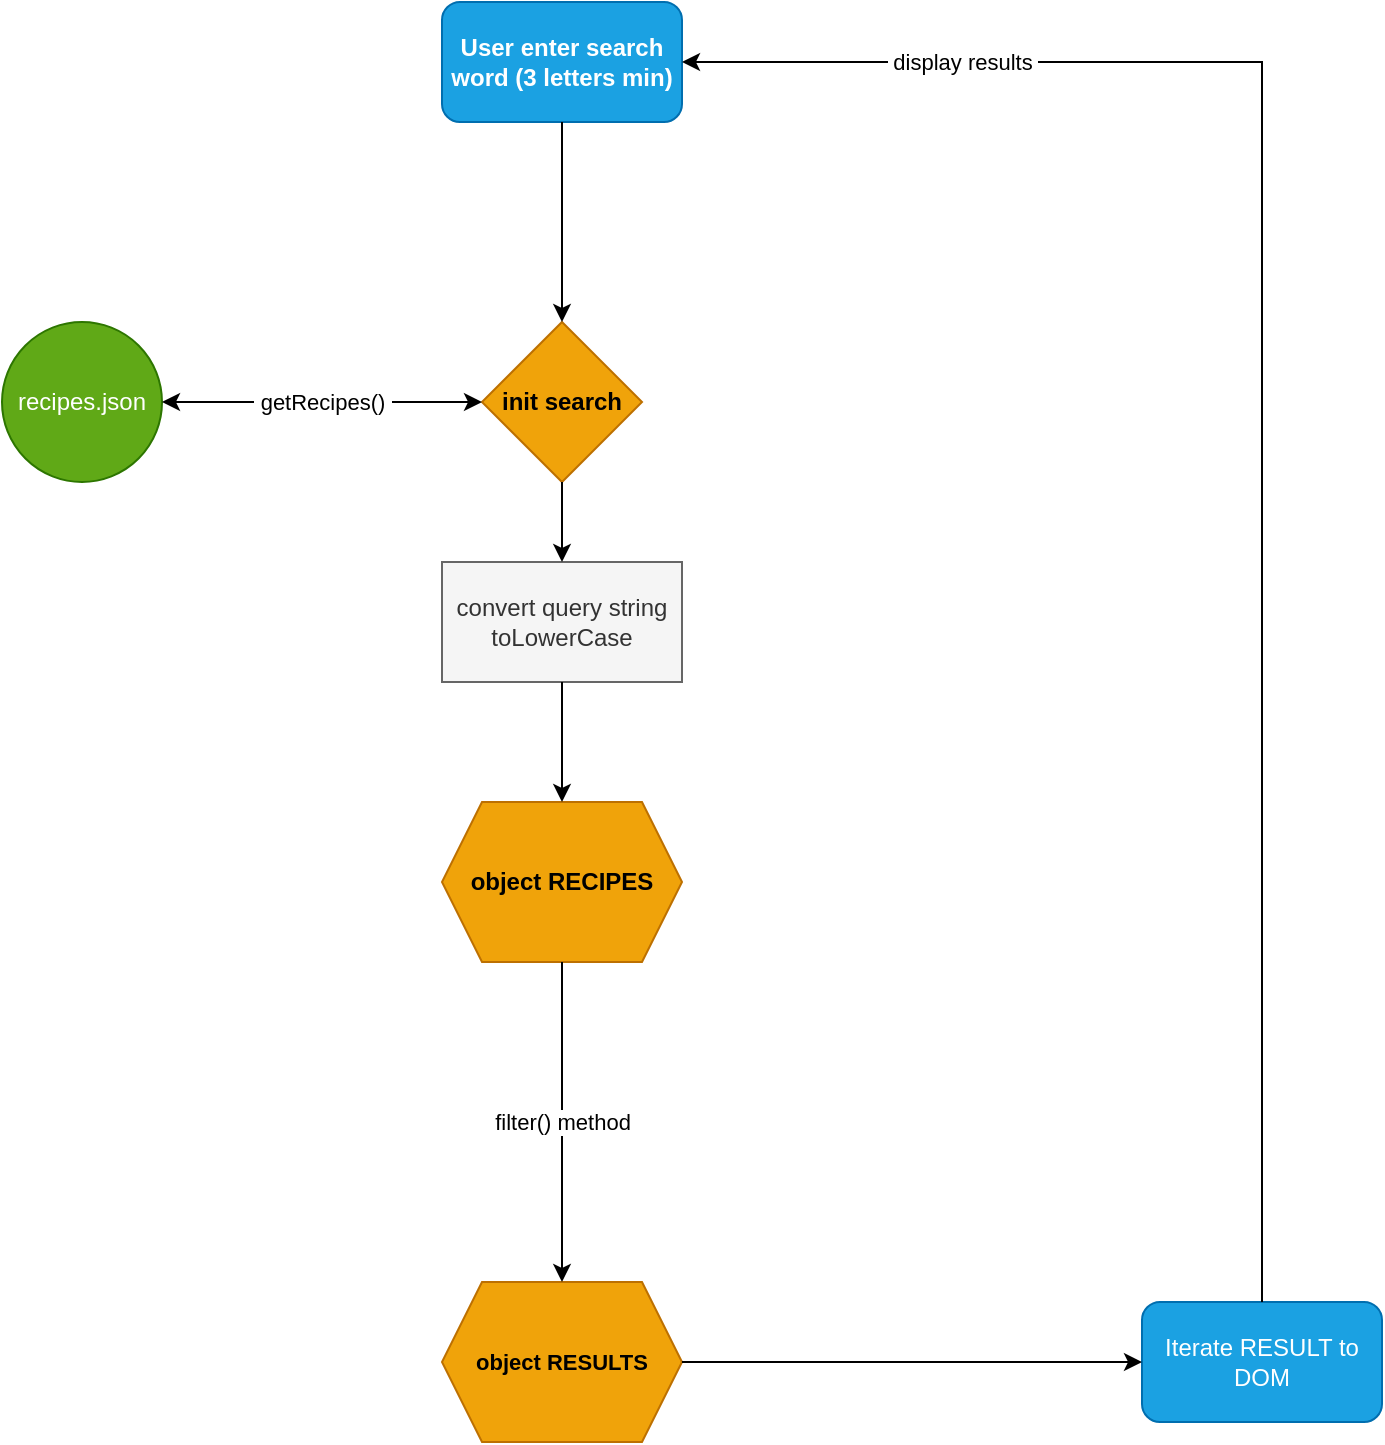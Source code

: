 <mxfile>
    <diagram id="IzG7a3cqAIBmP9c-uOni" name="Page-1">
        <mxGraphModel dx="575" dy="1139" grid="1" gridSize="10" guides="1" tooltips="1" connect="1" arrows="1" fold="1" page="1" pageScale="1" pageWidth="827" pageHeight="1169" math="0" shadow="0">
            <root>
                <mxCell id="0"/>
                <mxCell id="1" parent="0"/>
                <mxCell id="Wy_21Op2X0B6NZCzpTQm-1" value="User enter search word (3 letters min)" style="rounded=1;whiteSpace=wrap;html=1;fillColor=#1ba1e2;strokeColor=#006EAF;fontStyle=1;fontColor=#ffffff;" parent="1" vertex="1">
                    <mxGeometry x="300" y="80" width="120" height="60" as="geometry"/>
                </mxCell>
                <mxCell id="Wy_21Op2X0B6NZCzpTQm-2" value="init search" style="rhombus;whiteSpace=wrap;html=1;fillColor=#f0a30a;strokeColor=#BD7000;fontStyle=1;fontColor=#000000;" parent="1" vertex="1">
                    <mxGeometry x="320" y="240" width="80" height="80" as="geometry"/>
                </mxCell>
                <mxCell id="Wy_21Op2X0B6NZCzpTQm-3" value="recipes.json" style="ellipse;whiteSpace=wrap;html=1;aspect=fixed;fillColor=#60a917;strokeColor=#2D7600;fontColor=#ffffff;" parent="1" vertex="1">
                    <mxGeometry x="80" y="240" width="80" height="80" as="geometry"/>
                </mxCell>
                <mxCell id="Wy_21Op2X0B6NZCzpTQm-4" value="convert query string toLowerCase" style="rounded=0;whiteSpace=wrap;html=1;fillColor=#f5f5f5;fontColor=#333333;strokeColor=#666666;" parent="1" vertex="1">
                    <mxGeometry x="300" y="360" width="120" height="60" as="geometry"/>
                </mxCell>
                <mxCell id="Wy_21Op2X0B6NZCzpTQm-5" value="object RECIPES" style="shape=hexagon;perimeter=hexagonPerimeter2;whiteSpace=wrap;html=1;fixedSize=1;fillColor=#f0a30a;strokeColor=#BD7000;fontStyle=1;fontColor=#000000;" parent="1" vertex="1">
                    <mxGeometry x="300" y="480" width="120" height="80" as="geometry"/>
                </mxCell>
                <mxCell id="Wy_21Op2X0B6NZCzpTQm-12" value="Iterate RESULT to DOM" style="rounded=1;whiteSpace=wrap;html=1;fillColor=#1ba1e2;fontColor=#ffffff;strokeColor=#006EAF;" parent="1" vertex="1">
                    <mxGeometry x="650" y="730" width="120" height="60" as="geometry"/>
                </mxCell>
                <mxCell id="Wy_21Op2X0B6NZCzpTQm-14" value="&amp;nbsp;getRecipes()&amp;nbsp;" style="endArrow=classic;startArrow=classic;html=1;rounded=0;entryX=0;entryY=0.5;entryDx=0;entryDy=0;exitX=1;exitY=0.5;exitDx=0;exitDy=0;" parent="1" source="Wy_21Op2X0B6NZCzpTQm-3" target="Wy_21Op2X0B6NZCzpTQm-2" edge="1">
                    <mxGeometry width="50" height="50" relative="1" as="geometry">
                        <mxPoint x="200" y="310" as="sourcePoint"/>
                        <mxPoint x="250" y="260" as="targetPoint"/>
                    </mxGeometry>
                </mxCell>
                <mxCell id="Wy_21Op2X0B6NZCzpTQm-15" value="" style="endArrow=classic;html=1;rounded=0;entryX=0.5;entryY=0;entryDx=0;entryDy=0;exitX=0.5;exitY=1;exitDx=0;exitDy=0;" parent="1" source="Wy_21Op2X0B6NZCzpTQm-1" target="Wy_21Op2X0B6NZCzpTQm-2" edge="1">
                    <mxGeometry width="50" height="50" relative="1" as="geometry">
                        <mxPoint x="370" y="220" as="sourcePoint"/>
                        <mxPoint x="420" y="170" as="targetPoint"/>
                    </mxGeometry>
                </mxCell>
                <mxCell id="Wy_21Op2X0B6NZCzpTQm-16" value="" style="endArrow=classic;html=1;rounded=0;exitX=0.5;exitY=1;exitDx=0;exitDy=0;entryX=0.5;entryY=0;entryDx=0;entryDy=0;" parent="1" source="Wy_21Op2X0B6NZCzpTQm-2" target="Wy_21Op2X0B6NZCzpTQm-4" edge="1">
                    <mxGeometry width="50" height="50" relative="1" as="geometry">
                        <mxPoint x="190" y="400" as="sourcePoint"/>
                        <mxPoint x="240" y="350" as="targetPoint"/>
                    </mxGeometry>
                </mxCell>
                <mxCell id="Wy_21Op2X0B6NZCzpTQm-17" value="" style="endArrow=classic;html=1;rounded=0;exitX=0.5;exitY=1;exitDx=0;exitDy=0;" parent="1" source="Wy_21Op2X0B6NZCzpTQm-4" target="Wy_21Op2X0B6NZCzpTQm-5" edge="1">
                    <mxGeometry width="50" height="50" relative="1" as="geometry">
                        <mxPoint x="240" y="500" as="sourcePoint"/>
                        <mxPoint x="290" y="450" as="targetPoint"/>
                    </mxGeometry>
                </mxCell>
                <mxCell id="Wy_21Op2X0B6NZCzpTQm-31" value="&amp;nbsp;display results&amp;nbsp;" style="endArrow=classic;html=1;rounded=0;exitX=0.5;exitY=0;exitDx=0;exitDy=0;entryX=1;entryY=0.5;entryDx=0;entryDy=0;" parent="1" source="Wy_21Op2X0B6NZCzpTQm-12" target="Wy_21Op2X0B6NZCzpTQm-1" edge="1">
                    <mxGeometry x="0.692" width="50" height="50" relative="1" as="geometry">
                        <mxPoint x="640" y="870" as="sourcePoint"/>
                        <mxPoint x="710" y="450" as="targetPoint"/>
                        <Array as="points">
                            <mxPoint x="710" y="110"/>
                        </Array>
                        <mxPoint as="offset"/>
                    </mxGeometry>
                </mxCell>
                <mxCell id="Wy_21Op2X0B6NZCzpTQm-34" value="&lt;b&gt;object RESULTS&lt;/b&gt;" style="shape=hexagon;perimeter=hexagonPerimeter2;whiteSpace=wrap;html=1;fixedSize=1;fontSize=11;fillColor=#f0a30a;strokeColor=#BD7000;fontColor=#000000;" parent="1" vertex="1">
                    <mxGeometry x="300" y="720" width="120" height="80" as="geometry"/>
                </mxCell>
                <mxCell id="Wy_21Op2X0B6NZCzpTQm-35" value="filter() method" style="endArrow=classic;html=1;rounded=0;fontSize=11;entryX=0.5;entryY=0;entryDx=0;entryDy=0;exitX=0.5;exitY=1;exitDx=0;exitDy=0;" parent="1" source="Wy_21Op2X0B6NZCzpTQm-5" target="Wy_21Op2X0B6NZCzpTQm-34" edge="1">
                    <mxGeometry width="50" height="50" relative="1" as="geometry">
                        <mxPoint x="250" y="680" as="sourcePoint"/>
                        <mxPoint x="300" y="630" as="targetPoint"/>
                    </mxGeometry>
                </mxCell>
                <mxCell id="Wy_21Op2X0B6NZCzpTQm-36" value="" style="endArrow=classic;html=1;rounded=0;fontSize=11;entryX=0;entryY=0.5;entryDx=0;entryDy=0;exitX=1;exitY=0.5;exitDx=0;exitDy=0;" parent="1" source="Wy_21Op2X0B6NZCzpTQm-34" target="Wy_21Op2X0B6NZCzpTQm-12" edge="1">
                    <mxGeometry width="50" height="50" relative="1" as="geometry">
                        <mxPoint x="340" y="720" as="sourcePoint"/>
                        <mxPoint x="390" y="670" as="targetPoint"/>
                    </mxGeometry>
                </mxCell>
            </root>
        </mxGraphModel>
    </diagram>
</mxfile>